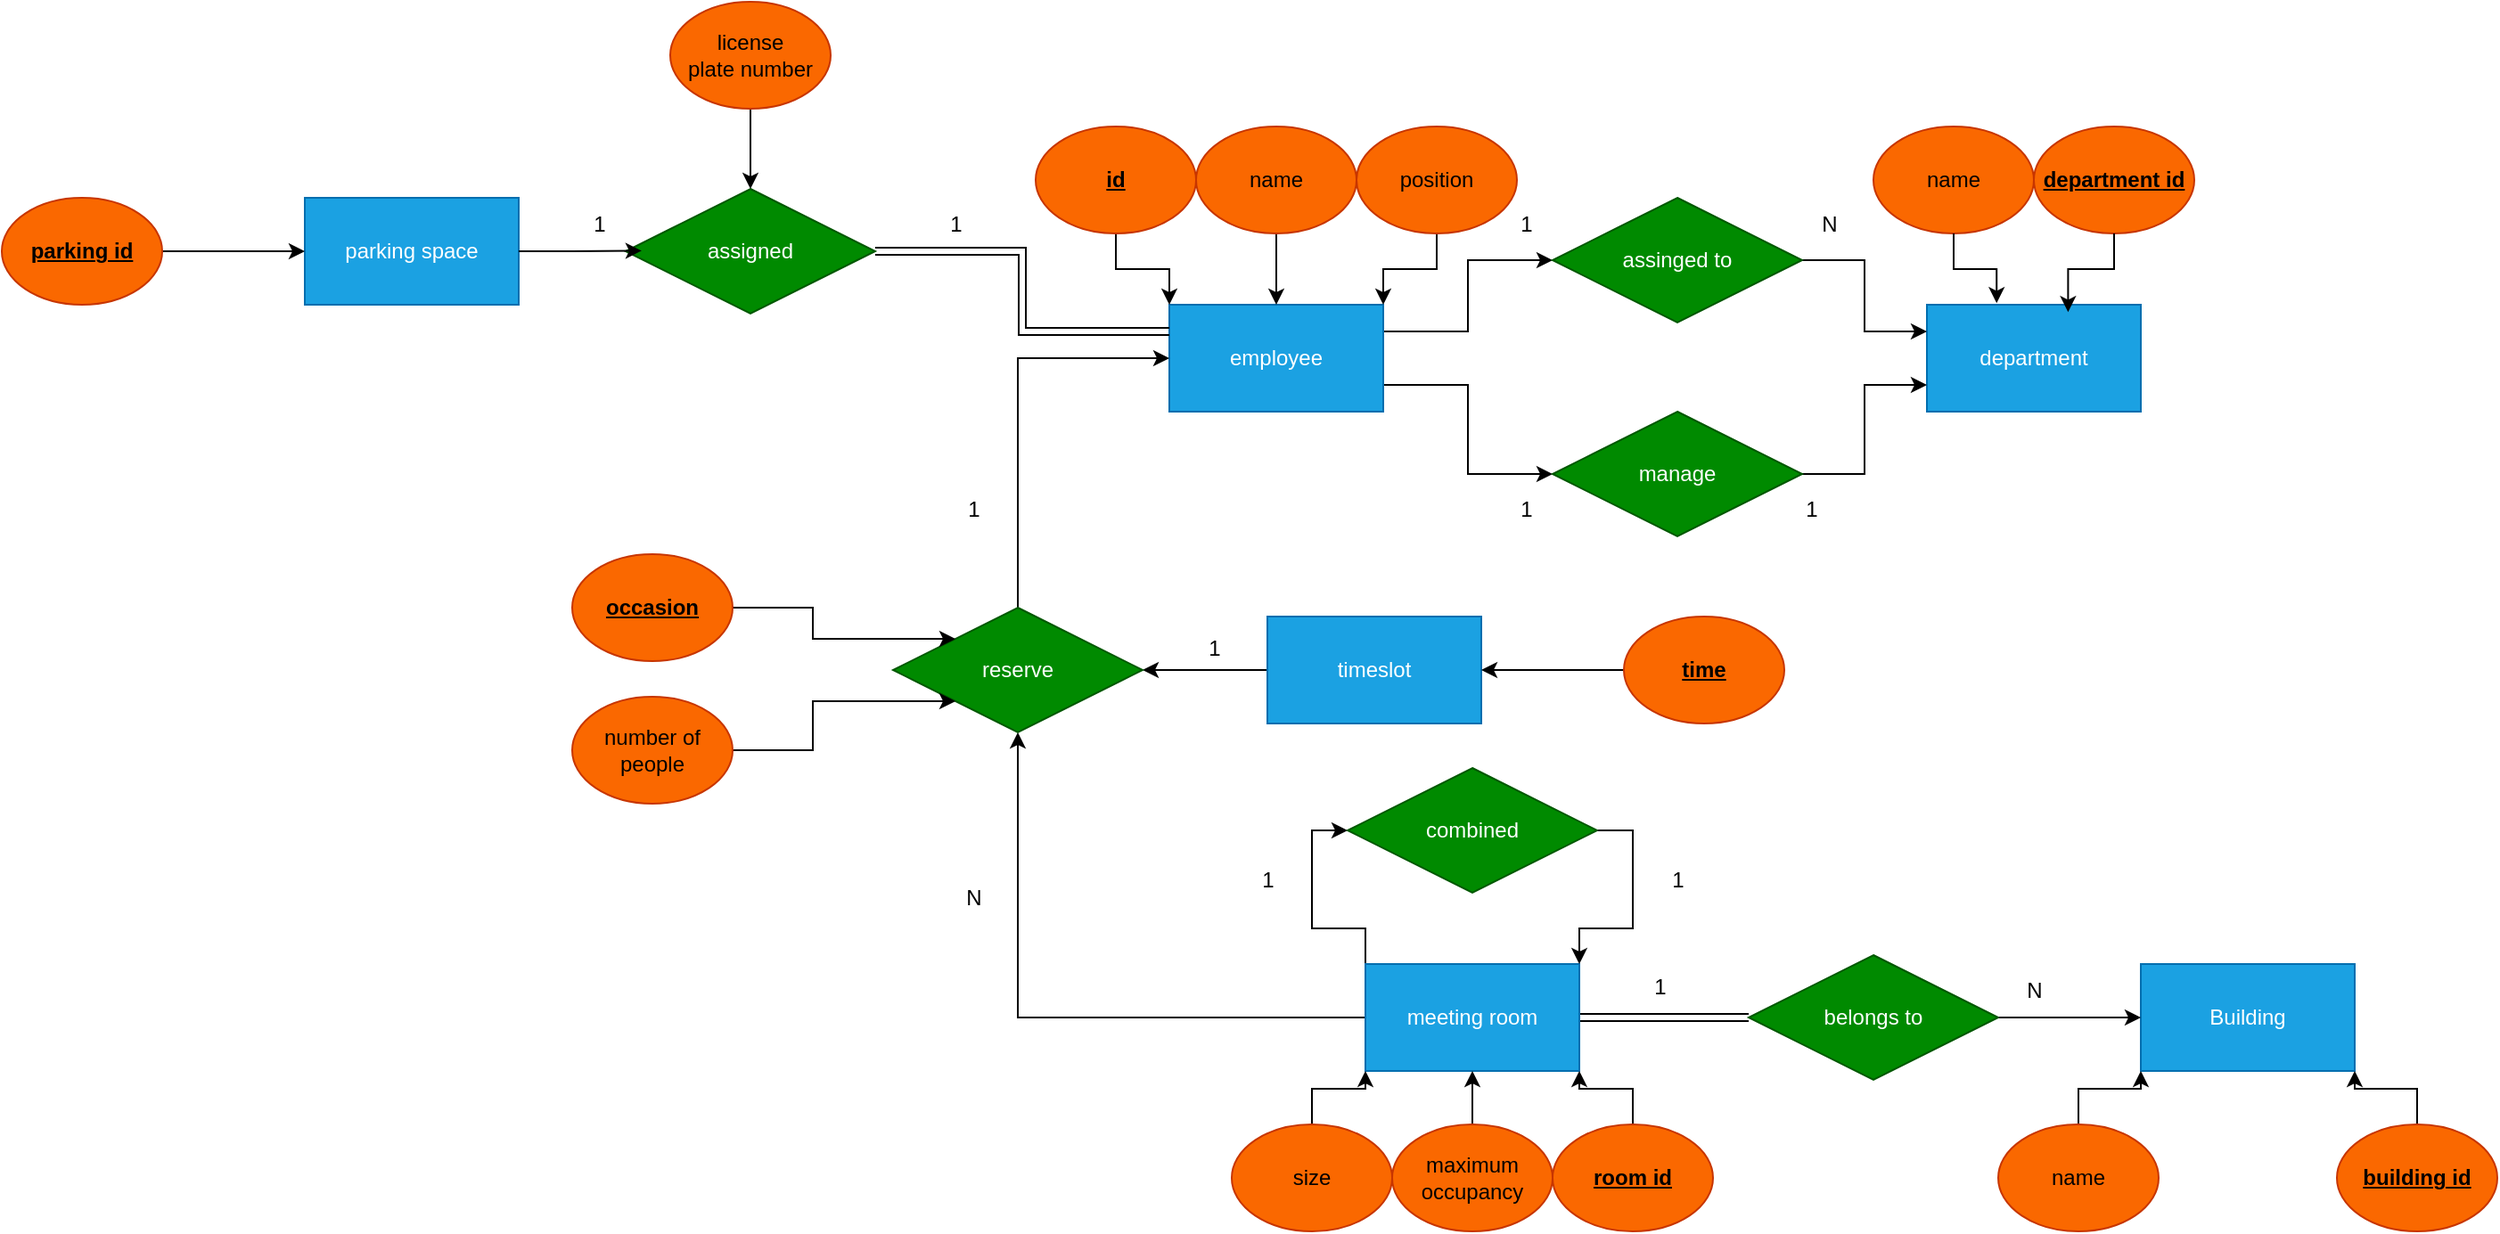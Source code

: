 <mxfile version="24.7.16">
  <diagram name="Page-1" id="HEQ42el9gRAV6P8liQSS">
    <mxGraphModel dx="2359" dy="815" grid="1" gridSize="10" guides="1" tooltips="1" connect="1" arrows="1" fold="1" page="1" pageScale="1" pageWidth="850" pageHeight="1100" math="0" shadow="0">
      <root>
        <mxCell id="0" />
        <mxCell id="1" parent="0" />
        <mxCell id="to2_5-rWxqPi_KUKvAhx-20" style="edgeStyle=orthogonalEdgeStyle;rounded=0;orthogonalLoop=1;jettySize=auto;html=1;exitX=1;exitY=0.25;exitDx=0;exitDy=0;entryX=0;entryY=0.5;entryDx=0;entryDy=0;" edge="1" parent="1" source="to2_5-rWxqPi_KUKvAhx-3" target="to2_5-rWxqPi_KUKvAhx-17">
          <mxGeometry relative="1" as="geometry" />
        </mxCell>
        <mxCell id="to2_5-rWxqPi_KUKvAhx-23" style="edgeStyle=orthogonalEdgeStyle;rounded=0;orthogonalLoop=1;jettySize=auto;html=1;exitX=1;exitY=0.75;exitDx=0;exitDy=0;entryX=0;entryY=0.5;entryDx=0;entryDy=0;" edge="1" parent="1" source="to2_5-rWxqPi_KUKvAhx-3" target="to2_5-rWxqPi_KUKvAhx-22">
          <mxGeometry relative="1" as="geometry" />
        </mxCell>
        <mxCell id="to2_5-rWxqPi_KUKvAhx-3" value="&lt;div&gt;employee&lt;/div&gt;" style="rounded=0;whiteSpace=wrap;html=1;fillColor=#1ba1e2;fontColor=#ffffff;strokeColor=#006EAF;" vertex="1" parent="1">
          <mxGeometry x="35" y="310" width="120" height="60" as="geometry" />
        </mxCell>
        <mxCell id="to2_5-rWxqPi_KUKvAhx-9" style="edgeStyle=orthogonalEdgeStyle;rounded=0;orthogonalLoop=1;jettySize=auto;html=1;exitX=0.5;exitY=1;exitDx=0;exitDy=0;entryX=0;entryY=0;entryDx=0;entryDy=0;" edge="1" parent="1" source="to2_5-rWxqPi_KUKvAhx-4" target="to2_5-rWxqPi_KUKvAhx-3">
          <mxGeometry relative="1" as="geometry" />
        </mxCell>
        <mxCell id="to2_5-rWxqPi_KUKvAhx-4" value="&lt;div&gt;&lt;u&gt;&lt;b&gt;id&lt;/b&gt;&lt;/u&gt;&lt;/div&gt;" style="ellipse;whiteSpace=wrap;html=1;fillColor=#fa6800;fontColor=#000000;strokeColor=#C73500;" vertex="1" parent="1">
          <mxGeometry x="-40" y="210" width="90" height="60" as="geometry" />
        </mxCell>
        <mxCell id="to2_5-rWxqPi_KUKvAhx-8" style="edgeStyle=orthogonalEdgeStyle;rounded=0;orthogonalLoop=1;jettySize=auto;html=1;exitX=0.5;exitY=1;exitDx=0;exitDy=0;entryX=0.5;entryY=0;entryDx=0;entryDy=0;" edge="1" parent="1" source="to2_5-rWxqPi_KUKvAhx-5" target="to2_5-rWxqPi_KUKvAhx-3">
          <mxGeometry relative="1" as="geometry" />
        </mxCell>
        <mxCell id="to2_5-rWxqPi_KUKvAhx-5" value="&lt;div&gt;name&lt;/div&gt;" style="ellipse;whiteSpace=wrap;html=1;fillColor=#fa6800;fontColor=#000000;strokeColor=#C73500;" vertex="1" parent="1">
          <mxGeometry x="50" y="210" width="90" height="60" as="geometry" />
        </mxCell>
        <mxCell id="to2_5-rWxqPi_KUKvAhx-7" style="edgeStyle=orthogonalEdgeStyle;rounded=0;orthogonalLoop=1;jettySize=auto;html=1;exitX=0.5;exitY=1;exitDx=0;exitDy=0;entryX=1;entryY=0;entryDx=0;entryDy=0;" edge="1" parent="1" source="to2_5-rWxqPi_KUKvAhx-6" target="to2_5-rWxqPi_KUKvAhx-3">
          <mxGeometry relative="1" as="geometry" />
        </mxCell>
        <mxCell id="to2_5-rWxqPi_KUKvAhx-6" value="&lt;div&gt;position&lt;/div&gt;" style="ellipse;whiteSpace=wrap;html=1;fillColor=#fa6800;fontColor=#000000;strokeColor=#C73500;" vertex="1" parent="1">
          <mxGeometry x="140" y="210" width="90" height="60" as="geometry" />
        </mxCell>
        <mxCell id="to2_5-rWxqPi_KUKvAhx-10" value="department" style="rounded=0;whiteSpace=wrap;html=1;fillColor=#1ba1e2;strokeColor=#006EAF;fontColor=#ffffff;" vertex="1" parent="1">
          <mxGeometry x="460" y="310" width="120" height="60" as="geometry" />
        </mxCell>
        <mxCell id="to2_5-rWxqPi_KUKvAhx-11" value="&lt;div&gt;name&lt;/div&gt;" style="ellipse;whiteSpace=wrap;html=1;fillColor=#fa6800;fontColor=#000000;strokeColor=#C73500;" vertex="1" parent="1">
          <mxGeometry x="430" y="210" width="90" height="60" as="geometry" />
        </mxCell>
        <mxCell id="to2_5-rWxqPi_KUKvAhx-12" value="&lt;div align=&quot;center&quot;&gt;&lt;b&gt;&lt;u&gt;department id&lt;/u&gt;&lt;br&gt;&lt;/b&gt;&lt;/div&gt;" style="ellipse;whiteSpace=wrap;html=1;fillColor=#fa6800;fontColor=#000000;strokeColor=#C73500;" vertex="1" parent="1">
          <mxGeometry x="520" y="210" width="90" height="60" as="geometry" />
        </mxCell>
        <mxCell id="to2_5-rWxqPi_KUKvAhx-15" style="edgeStyle=orthogonalEdgeStyle;rounded=0;orthogonalLoop=1;jettySize=auto;html=1;exitX=0.5;exitY=1;exitDx=0;exitDy=0;entryX=0.326;entryY=-0.014;entryDx=0;entryDy=0;entryPerimeter=0;" edge="1" parent="1" source="to2_5-rWxqPi_KUKvAhx-11" target="to2_5-rWxqPi_KUKvAhx-10">
          <mxGeometry relative="1" as="geometry" />
        </mxCell>
        <mxCell id="to2_5-rWxqPi_KUKvAhx-16" style="edgeStyle=orthogonalEdgeStyle;rounded=0;orthogonalLoop=1;jettySize=auto;html=1;exitX=0.5;exitY=1;exitDx=0;exitDy=0;entryX=0.66;entryY=0.069;entryDx=0;entryDy=0;entryPerimeter=0;" edge="1" parent="1" source="to2_5-rWxqPi_KUKvAhx-12" target="to2_5-rWxqPi_KUKvAhx-10">
          <mxGeometry relative="1" as="geometry" />
        </mxCell>
        <mxCell id="to2_5-rWxqPi_KUKvAhx-21" style="edgeStyle=orthogonalEdgeStyle;rounded=0;orthogonalLoop=1;jettySize=auto;html=1;exitX=1;exitY=0.5;exitDx=0;exitDy=0;entryX=0;entryY=0.25;entryDx=0;entryDy=0;" edge="1" parent="1" source="to2_5-rWxqPi_KUKvAhx-17" target="to2_5-rWxqPi_KUKvAhx-10">
          <mxGeometry relative="1" as="geometry" />
        </mxCell>
        <mxCell id="to2_5-rWxqPi_KUKvAhx-17" value="assinged to" style="rhombus;whiteSpace=wrap;html=1;fillColor=#008a00;fontColor=#ffffff;strokeColor=#005700;" vertex="1" parent="1">
          <mxGeometry x="250" y="250" width="140" height="70" as="geometry" />
        </mxCell>
        <mxCell id="to2_5-rWxqPi_KUKvAhx-24" style="edgeStyle=orthogonalEdgeStyle;rounded=0;orthogonalLoop=1;jettySize=auto;html=1;exitX=1;exitY=0.5;exitDx=0;exitDy=0;entryX=0;entryY=0.75;entryDx=0;entryDy=0;" edge="1" parent="1" source="to2_5-rWxqPi_KUKvAhx-22" target="to2_5-rWxqPi_KUKvAhx-10">
          <mxGeometry relative="1" as="geometry" />
        </mxCell>
        <mxCell id="to2_5-rWxqPi_KUKvAhx-22" value="manage" style="rhombus;whiteSpace=wrap;html=1;fillColor=#008a00;fontColor=#ffffff;strokeColor=#005700;" vertex="1" parent="1">
          <mxGeometry x="250" y="370" width="140" height="70" as="geometry" />
        </mxCell>
        <mxCell id="to2_5-rWxqPi_KUKvAhx-25" value="&lt;div&gt;1&lt;/div&gt;" style="text;html=1;align=center;verticalAlign=middle;resizable=0;points=[];autosize=1;strokeColor=none;fillColor=none;" vertex="1" parent="1">
          <mxGeometry x="220" y="250" width="30" height="30" as="geometry" />
        </mxCell>
        <mxCell id="to2_5-rWxqPi_KUKvAhx-26" value="&lt;div&gt;N&lt;/div&gt;" style="text;html=1;align=center;verticalAlign=middle;resizable=0;points=[];autosize=1;strokeColor=none;fillColor=none;" vertex="1" parent="1">
          <mxGeometry x="390" y="250" width="30" height="30" as="geometry" />
        </mxCell>
        <mxCell id="to2_5-rWxqPi_KUKvAhx-27" value="1" style="text;html=1;align=center;verticalAlign=middle;resizable=0;points=[];autosize=1;strokeColor=none;fillColor=none;" vertex="1" parent="1">
          <mxGeometry x="220" y="410" width="30" height="30" as="geometry" />
        </mxCell>
        <mxCell id="to2_5-rWxqPi_KUKvAhx-28" value="1" style="text;html=1;align=center;verticalAlign=middle;resizable=0;points=[];autosize=1;strokeColor=none;fillColor=none;" vertex="1" parent="1">
          <mxGeometry x="380" y="410" width="30" height="30" as="geometry" />
        </mxCell>
        <mxCell id="to2_5-rWxqPi_KUKvAhx-44" style="edgeStyle=orthogonalEdgeStyle;rounded=0;orthogonalLoop=1;jettySize=auto;html=1;exitX=0;exitY=0;exitDx=0;exitDy=0;entryX=0;entryY=0.5;entryDx=0;entryDy=0;" edge="1" parent="1" source="to2_5-rWxqPi_KUKvAhx-30" target="to2_5-rWxqPi_KUKvAhx-43">
          <mxGeometry relative="1" as="geometry" />
        </mxCell>
        <mxCell id="to2_5-rWxqPi_KUKvAhx-64" style="edgeStyle=orthogonalEdgeStyle;shape=link;rounded=0;orthogonalLoop=1;jettySize=auto;html=1;exitX=1;exitY=0.5;exitDx=0;exitDy=0;entryX=0;entryY=0.5;entryDx=0;entryDy=0;" edge="1" parent="1" source="to2_5-rWxqPi_KUKvAhx-30" target="to2_5-rWxqPi_KUKvAhx-58">
          <mxGeometry relative="1" as="geometry" />
        </mxCell>
        <mxCell id="to2_5-rWxqPi_KUKvAhx-71" style="edgeStyle=orthogonalEdgeStyle;rounded=0;orthogonalLoop=1;jettySize=auto;html=1;exitX=0;exitY=0.5;exitDx=0;exitDy=0;entryX=0.5;entryY=1;entryDx=0;entryDy=0;" edge="1" parent="1" source="to2_5-rWxqPi_KUKvAhx-30" target="to2_5-rWxqPi_KUKvAhx-69">
          <mxGeometry relative="1" as="geometry" />
        </mxCell>
        <mxCell id="to2_5-rWxqPi_KUKvAhx-30" value="meeting room" style="rounded=0;whiteSpace=wrap;html=1;fillColor=#1ba1e2;strokeColor=#006EAF;fontColor=#ffffff;" vertex="1" parent="1">
          <mxGeometry x="145" y="680" width="120" height="60" as="geometry" />
        </mxCell>
        <mxCell id="to2_5-rWxqPi_KUKvAhx-37" style="edgeStyle=orthogonalEdgeStyle;rounded=0;orthogonalLoop=1;jettySize=auto;html=1;exitX=0.5;exitY=0;exitDx=0;exitDy=0;entryX=0;entryY=1;entryDx=0;entryDy=0;" edge="1" parent="1" source="to2_5-rWxqPi_KUKvAhx-31" target="to2_5-rWxqPi_KUKvAhx-30">
          <mxGeometry relative="1" as="geometry" />
        </mxCell>
        <mxCell id="to2_5-rWxqPi_KUKvAhx-31" value="size" style="ellipse;whiteSpace=wrap;html=1;fillColor=#fa6800;fontColor=#000000;strokeColor=#C73500;" vertex="1" parent="1">
          <mxGeometry x="70" y="770" width="90" height="60" as="geometry" />
        </mxCell>
        <mxCell id="to2_5-rWxqPi_KUKvAhx-36" style="edgeStyle=orthogonalEdgeStyle;rounded=0;orthogonalLoop=1;jettySize=auto;html=1;exitX=0.5;exitY=0;exitDx=0;exitDy=0;entryX=0.5;entryY=1;entryDx=0;entryDy=0;" edge="1" parent="1" source="to2_5-rWxqPi_KUKvAhx-32" target="to2_5-rWxqPi_KUKvAhx-30">
          <mxGeometry relative="1" as="geometry" />
        </mxCell>
        <mxCell id="to2_5-rWxqPi_KUKvAhx-32" value="&lt;div align=&quot;center&quot;&gt;maximum occupancy&lt;/div&gt;" style="ellipse;whiteSpace=wrap;html=1;fillColor=#fa6800;fontColor=#000000;strokeColor=#C73500;align=center;" vertex="1" parent="1">
          <mxGeometry x="160" y="770" width="90" height="60" as="geometry" />
        </mxCell>
        <mxCell id="to2_5-rWxqPi_KUKvAhx-42" style="edgeStyle=orthogonalEdgeStyle;rounded=0;orthogonalLoop=1;jettySize=auto;html=1;exitX=0.5;exitY=0;exitDx=0;exitDy=0;entryX=1;entryY=1;entryDx=0;entryDy=0;" edge="1" parent="1" source="to2_5-rWxqPi_KUKvAhx-34" target="to2_5-rWxqPi_KUKvAhx-30">
          <mxGeometry relative="1" as="geometry" />
        </mxCell>
        <mxCell id="to2_5-rWxqPi_KUKvAhx-34" value="&lt;u&gt;&lt;b&gt;room id&lt;/b&gt;&lt;i&gt;&lt;br&gt;&lt;/i&gt;&lt;/u&gt;" style="ellipse;whiteSpace=wrap;html=1;fillColor=#fa6800;fontColor=#000000;strokeColor=#C73500;" vertex="1" parent="1">
          <mxGeometry x="250" y="770" width="90" height="60" as="geometry" />
        </mxCell>
        <mxCell id="to2_5-rWxqPi_KUKvAhx-46" style="edgeStyle=orthogonalEdgeStyle;rounded=0;orthogonalLoop=1;jettySize=auto;html=1;exitX=1;exitY=0.5;exitDx=0;exitDy=0;entryX=1;entryY=0;entryDx=0;entryDy=0;" edge="1" parent="1" source="to2_5-rWxqPi_KUKvAhx-43" target="to2_5-rWxqPi_KUKvAhx-30">
          <mxGeometry relative="1" as="geometry" />
        </mxCell>
        <mxCell id="to2_5-rWxqPi_KUKvAhx-43" value="combined" style="rhombus;whiteSpace=wrap;html=1;fillColor=#008a00;fontColor=#ffffff;strokeColor=#005700;" vertex="1" parent="1">
          <mxGeometry x="135" y="570" width="140" height="70" as="geometry" />
        </mxCell>
        <mxCell id="to2_5-rWxqPi_KUKvAhx-47" value="1" style="text;html=1;align=center;verticalAlign=middle;resizable=0;points=[];autosize=1;strokeColor=none;fillColor=none;" vertex="1" parent="1">
          <mxGeometry x="75" y="618" width="30" height="30" as="geometry" />
        </mxCell>
        <mxCell id="to2_5-rWxqPi_KUKvAhx-49" value="1" style="text;html=1;align=center;verticalAlign=middle;resizable=0;points=[];autosize=1;strokeColor=none;fillColor=none;" vertex="1" parent="1">
          <mxGeometry x="305" y="618" width="30" height="30" as="geometry" />
        </mxCell>
        <mxCell id="to2_5-rWxqPi_KUKvAhx-50" value="&lt;div&gt;Building&lt;/div&gt;" style="rounded=0;whiteSpace=wrap;html=1;fillColor=#1ba1e2;strokeColor=#006EAF;fontColor=#ffffff;" vertex="1" parent="1">
          <mxGeometry x="580" y="680" width="120" height="60" as="geometry" />
        </mxCell>
        <mxCell id="to2_5-rWxqPi_KUKvAhx-52" style="edgeStyle=orthogonalEdgeStyle;rounded=0;orthogonalLoop=1;jettySize=auto;html=1;exitX=0.5;exitY=0;exitDx=0;exitDy=0;entryX=0;entryY=1;entryDx=0;entryDy=0;" edge="1" parent="1" source="to2_5-rWxqPi_KUKvAhx-51" target="to2_5-rWxqPi_KUKvAhx-50">
          <mxGeometry relative="1" as="geometry" />
        </mxCell>
        <mxCell id="to2_5-rWxqPi_KUKvAhx-51" value="&lt;div&gt;name&lt;/div&gt;" style="ellipse;whiteSpace=wrap;html=1;fillColor=#fa6800;fontColor=#000000;strokeColor=#C73500;" vertex="1" parent="1">
          <mxGeometry x="500" y="770" width="90" height="60" as="geometry" />
        </mxCell>
        <mxCell id="to2_5-rWxqPi_KUKvAhx-54" style="edgeStyle=orthogonalEdgeStyle;rounded=0;orthogonalLoop=1;jettySize=auto;html=1;exitX=0.5;exitY=0;exitDx=0;exitDy=0;entryX=1;entryY=1;entryDx=0;entryDy=0;" edge="1" parent="1" source="to2_5-rWxqPi_KUKvAhx-53" target="to2_5-rWxqPi_KUKvAhx-50">
          <mxGeometry relative="1" as="geometry" />
        </mxCell>
        <mxCell id="to2_5-rWxqPi_KUKvAhx-53" value="&lt;u&gt;&lt;b&gt;building id&lt;/b&gt;&lt;br&gt;&lt;/u&gt;" style="ellipse;whiteSpace=wrap;html=1;fillColor=#fa6800;fontColor=#000000;strokeColor=#C73500;" vertex="1" parent="1">
          <mxGeometry x="690" y="770" width="90" height="60" as="geometry" />
        </mxCell>
        <mxCell id="to2_5-rWxqPi_KUKvAhx-60" style="edgeStyle=orthogonalEdgeStyle;rounded=0;orthogonalLoop=1;jettySize=auto;html=1;exitX=1;exitY=0.5;exitDx=0;exitDy=0;entryX=0;entryY=0.5;entryDx=0;entryDy=0;" edge="1" parent="1" source="to2_5-rWxqPi_KUKvAhx-58" target="to2_5-rWxqPi_KUKvAhx-50">
          <mxGeometry relative="1" as="geometry" />
        </mxCell>
        <mxCell id="to2_5-rWxqPi_KUKvAhx-58" value="&lt;div&gt;belongs to&lt;/div&gt;" style="rhombus;whiteSpace=wrap;html=1;fillColor=#008a00;fontColor=#ffffff;strokeColor=#005700;" vertex="1" parent="1">
          <mxGeometry x="360" y="675" width="140" height="70" as="geometry" />
        </mxCell>
        <mxCell id="to2_5-rWxqPi_KUKvAhx-61" value="1" style="text;html=1;align=center;verticalAlign=middle;resizable=0;points=[];autosize=1;strokeColor=none;fillColor=none;" vertex="1" parent="1">
          <mxGeometry x="295" y="678" width="30" height="30" as="geometry" />
        </mxCell>
        <mxCell id="to2_5-rWxqPi_KUKvAhx-62" value="N" style="text;html=1;align=center;verticalAlign=middle;resizable=0;points=[];autosize=1;strokeColor=none;fillColor=none;" vertex="1" parent="1">
          <mxGeometry x="505" y="680" width="30" height="30" as="geometry" />
        </mxCell>
        <mxCell id="to2_5-rWxqPi_KUKvAhx-73" value="" style="edgeStyle=orthogonalEdgeStyle;rounded=0;orthogonalLoop=1;jettySize=auto;html=1;" edge="1" parent="1" source="to2_5-rWxqPi_KUKvAhx-66" target="to2_5-rWxqPi_KUKvAhx-69">
          <mxGeometry relative="1" as="geometry" />
        </mxCell>
        <mxCell id="to2_5-rWxqPi_KUKvAhx-66" value="timeslot" style="rounded=0;whiteSpace=wrap;html=1;fillColor=#1ba1e2;strokeColor=#006EAF;fontColor=#ffffff;" vertex="1" parent="1">
          <mxGeometry x="90" y="485" width="120" height="60" as="geometry" />
        </mxCell>
        <mxCell id="to2_5-rWxqPi_KUKvAhx-68" style="edgeStyle=orthogonalEdgeStyle;rounded=0;orthogonalLoop=1;jettySize=auto;html=1;exitX=0;exitY=0.5;exitDx=0;exitDy=0;entryX=1;entryY=0.5;entryDx=0;entryDy=0;" edge="1" parent="1" source="to2_5-rWxqPi_KUKvAhx-67" target="to2_5-rWxqPi_KUKvAhx-66">
          <mxGeometry relative="1" as="geometry" />
        </mxCell>
        <mxCell id="to2_5-rWxqPi_KUKvAhx-67" value="&lt;u&gt;&lt;b&gt;time&lt;/b&gt;&lt;/u&gt;" style="ellipse;whiteSpace=wrap;html=1;fillColor=#fa6800;fontColor=#000000;strokeColor=#C73500;" vertex="1" parent="1">
          <mxGeometry x="290" y="485" width="90" height="60" as="geometry" />
        </mxCell>
        <mxCell id="to2_5-rWxqPi_KUKvAhx-72" style="edgeStyle=orthogonalEdgeStyle;rounded=0;orthogonalLoop=1;jettySize=auto;html=1;exitX=0.5;exitY=0;exitDx=0;exitDy=0;entryX=0;entryY=0.5;entryDx=0;entryDy=0;" edge="1" parent="1" source="to2_5-rWxqPi_KUKvAhx-69" target="to2_5-rWxqPi_KUKvAhx-3">
          <mxGeometry relative="1" as="geometry" />
        </mxCell>
        <mxCell id="to2_5-rWxqPi_KUKvAhx-69" value="reserve" style="rhombus;whiteSpace=wrap;html=1;fillColor=#008a00;fontColor=#ffffff;strokeColor=#005700;" vertex="1" parent="1">
          <mxGeometry x="-120" y="480" width="140" height="70" as="geometry" />
        </mxCell>
        <mxCell id="to2_5-rWxqPi_KUKvAhx-77" style="edgeStyle=orthogonalEdgeStyle;rounded=0;orthogonalLoop=1;jettySize=auto;html=1;exitX=1;exitY=0.5;exitDx=0;exitDy=0;entryX=0;entryY=0;entryDx=0;entryDy=0;" edge="1" parent="1" source="to2_5-rWxqPi_KUKvAhx-74" target="to2_5-rWxqPi_KUKvAhx-69">
          <mxGeometry relative="1" as="geometry" />
        </mxCell>
        <mxCell id="to2_5-rWxqPi_KUKvAhx-74" value="&lt;u&gt;&lt;b&gt;occasion&lt;/b&gt;&lt;/u&gt;" style="ellipse;whiteSpace=wrap;html=1;fillColor=#fa6800;fontColor=#000000;strokeColor=#C73500;" vertex="1" parent="1">
          <mxGeometry x="-300" y="450" width="90" height="60" as="geometry" />
        </mxCell>
        <mxCell id="to2_5-rWxqPi_KUKvAhx-76" style="edgeStyle=orthogonalEdgeStyle;rounded=0;orthogonalLoop=1;jettySize=auto;html=1;exitX=1;exitY=0.5;exitDx=0;exitDy=0;entryX=0;entryY=1;entryDx=0;entryDy=0;" edge="1" parent="1" source="to2_5-rWxqPi_KUKvAhx-75" target="to2_5-rWxqPi_KUKvAhx-69">
          <mxGeometry relative="1" as="geometry" />
        </mxCell>
        <mxCell id="to2_5-rWxqPi_KUKvAhx-75" value="number of people" style="ellipse;whiteSpace=wrap;html=1;fillColor=#fa6800;fontColor=#000000;strokeColor=#C73500;" vertex="1" parent="1">
          <mxGeometry x="-300" y="530" width="90" height="60" as="geometry" />
        </mxCell>
        <mxCell id="to2_5-rWxqPi_KUKvAhx-78" value="1" style="text;html=1;align=center;verticalAlign=middle;resizable=0;points=[];autosize=1;strokeColor=none;fillColor=none;" vertex="1" parent="1">
          <mxGeometry x="-90" y="410" width="30" height="30" as="geometry" />
        </mxCell>
        <mxCell id="to2_5-rWxqPi_KUKvAhx-79" value="N" style="text;html=1;align=center;verticalAlign=middle;resizable=0;points=[];autosize=1;strokeColor=none;fillColor=none;" vertex="1" parent="1">
          <mxGeometry x="-90" y="628" width="30" height="30" as="geometry" />
        </mxCell>
        <mxCell id="to2_5-rWxqPi_KUKvAhx-80" value="1" style="text;html=1;align=center;verticalAlign=middle;resizable=0;points=[];autosize=1;strokeColor=none;fillColor=none;" vertex="1" parent="1">
          <mxGeometry x="45" y="488" width="30" height="30" as="geometry" />
        </mxCell>
        <mxCell id="to2_5-rWxqPi_KUKvAhx-81" value="&lt;div&gt;parking space&lt;/div&gt;" style="rounded=0;whiteSpace=wrap;html=1;fillColor=#1ba1e2;strokeColor=#006EAF;fontColor=#ffffff;" vertex="1" parent="1">
          <mxGeometry x="-450" y="250" width="120" height="60" as="geometry" />
        </mxCell>
        <mxCell id="to2_5-rWxqPi_KUKvAhx-91" style="edgeStyle=orthogonalEdgeStyle;rounded=0;orthogonalLoop=1;jettySize=auto;html=1;exitX=1;exitY=0.5;exitDx=0;exitDy=0;entryX=0;entryY=0.5;entryDx=0;entryDy=0;" edge="1" parent="1" source="to2_5-rWxqPi_KUKvAhx-90" target="to2_5-rWxqPi_KUKvAhx-81">
          <mxGeometry relative="1" as="geometry" />
        </mxCell>
        <mxCell id="to2_5-rWxqPi_KUKvAhx-90" value="&lt;u&gt;&lt;b&gt;parking id&lt;/b&gt;&lt;/u&gt;" style="ellipse;whiteSpace=wrap;html=1;fillColor=#fa6800;fontColor=#000000;strokeColor=#C73500;" vertex="1" parent="1">
          <mxGeometry x="-620" y="250" width="90" height="60" as="geometry" />
        </mxCell>
        <mxCell id="to2_5-rWxqPi_KUKvAhx-98" style="edgeStyle=orthogonalEdgeStyle;shape=link;rounded=0;orthogonalLoop=1;jettySize=auto;html=1;exitX=1;exitY=0.5;exitDx=0;exitDy=0;entryX=0;entryY=0.25;entryDx=0;entryDy=0;" edge="1" parent="1" source="to2_5-rWxqPi_KUKvAhx-92" target="to2_5-rWxqPi_KUKvAhx-3">
          <mxGeometry relative="1" as="geometry" />
        </mxCell>
        <mxCell id="to2_5-rWxqPi_KUKvAhx-92" value="assigned" style="rhombus;whiteSpace=wrap;html=1;fillColor=#008a00;fontColor=#ffffff;strokeColor=#005700;" vertex="1" parent="1">
          <mxGeometry x="-270" y="245" width="140" height="70" as="geometry" />
        </mxCell>
        <mxCell id="to2_5-rWxqPi_KUKvAhx-94" style="edgeStyle=orthogonalEdgeStyle;rounded=0;orthogonalLoop=1;jettySize=auto;html=1;exitX=1;exitY=0.5;exitDx=0;exitDy=0;entryX=0.064;entryY=0.496;entryDx=0;entryDy=0;entryPerimeter=0;" edge="1" parent="1" source="to2_5-rWxqPi_KUKvAhx-81" target="to2_5-rWxqPi_KUKvAhx-92">
          <mxGeometry relative="1" as="geometry" />
        </mxCell>
        <mxCell id="to2_5-rWxqPi_KUKvAhx-97" style="edgeStyle=orthogonalEdgeStyle;rounded=0;orthogonalLoop=1;jettySize=auto;html=1;exitX=0.5;exitY=1;exitDx=0;exitDy=0;entryX=0.5;entryY=0;entryDx=0;entryDy=0;" edge="1" parent="1" source="to2_5-rWxqPi_KUKvAhx-96" target="to2_5-rWxqPi_KUKvAhx-92">
          <mxGeometry relative="1" as="geometry" />
        </mxCell>
        <mxCell id="to2_5-rWxqPi_KUKvAhx-96" value="license&lt;br&gt;plate number" style="ellipse;whiteSpace=wrap;html=1;fillColor=#fa6800;fontColor=#000000;strokeColor=#C73500;" vertex="1" parent="1">
          <mxGeometry x="-245" y="140" width="90" height="60" as="geometry" />
        </mxCell>
        <mxCell id="to2_5-rWxqPi_KUKvAhx-99" value="&lt;div&gt;1&lt;/div&gt;" style="text;html=1;align=center;verticalAlign=middle;resizable=0;points=[];autosize=1;strokeColor=none;fillColor=none;" vertex="1" parent="1">
          <mxGeometry x="-300" y="250" width="30" height="30" as="geometry" />
        </mxCell>
        <mxCell id="to2_5-rWxqPi_KUKvAhx-100" value="1" style="text;html=1;align=center;verticalAlign=middle;resizable=0;points=[];autosize=1;strokeColor=none;fillColor=none;" vertex="1" parent="1">
          <mxGeometry x="-100" y="250" width="30" height="30" as="geometry" />
        </mxCell>
      </root>
    </mxGraphModel>
  </diagram>
</mxfile>
